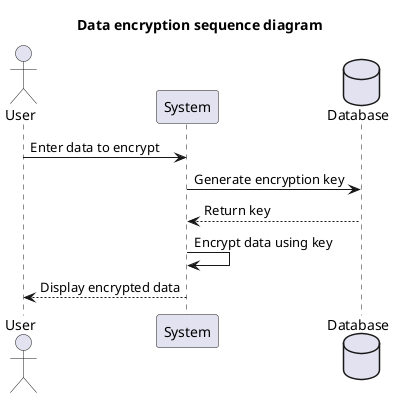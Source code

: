 @startuml
title Data encryption sequence diagram

actor User
participant System
Database Database

User -> System : Enter data to encrypt
System -> Database : Generate encryption key
Database --> System : Return key
System -> System : Encrypt data using key
System --> User : Display encrypted data

@enduml
